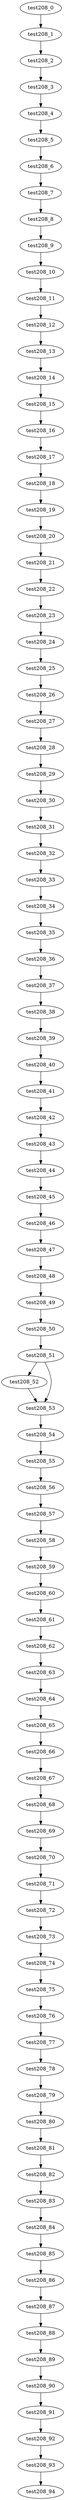 digraph G {
test208_0->test208_1;
test208_1->test208_2;
test208_2->test208_3;
test208_3->test208_4;
test208_4->test208_5;
test208_5->test208_6;
test208_6->test208_7;
test208_7->test208_8;
test208_8->test208_9;
test208_9->test208_10;
test208_10->test208_11;
test208_11->test208_12;
test208_12->test208_13;
test208_13->test208_14;
test208_14->test208_15;
test208_15->test208_16;
test208_16->test208_17;
test208_17->test208_18;
test208_18->test208_19;
test208_19->test208_20;
test208_20->test208_21;
test208_21->test208_22;
test208_22->test208_23;
test208_23->test208_24;
test208_24->test208_25;
test208_25->test208_26;
test208_26->test208_27;
test208_27->test208_28;
test208_28->test208_29;
test208_29->test208_30;
test208_30->test208_31;
test208_31->test208_32;
test208_32->test208_33;
test208_33->test208_34;
test208_34->test208_35;
test208_35->test208_36;
test208_36->test208_37;
test208_37->test208_38;
test208_38->test208_39;
test208_39->test208_40;
test208_40->test208_41;
test208_41->test208_42;
test208_42->test208_43;
test208_43->test208_44;
test208_44->test208_45;
test208_45->test208_46;
test208_46->test208_47;
test208_47->test208_48;
test208_48->test208_49;
test208_49->test208_50;
test208_50->test208_51;
test208_51->test208_52;
test208_51->test208_53;
test208_52->test208_53;
test208_53->test208_54;
test208_54->test208_55;
test208_55->test208_56;
test208_56->test208_57;
test208_57->test208_58;
test208_58->test208_59;
test208_59->test208_60;
test208_60->test208_61;
test208_61->test208_62;
test208_62->test208_63;
test208_63->test208_64;
test208_64->test208_65;
test208_65->test208_66;
test208_66->test208_67;
test208_67->test208_68;
test208_68->test208_69;
test208_69->test208_70;
test208_70->test208_71;
test208_71->test208_72;
test208_72->test208_73;
test208_73->test208_74;
test208_74->test208_75;
test208_75->test208_76;
test208_76->test208_77;
test208_77->test208_78;
test208_78->test208_79;
test208_79->test208_80;
test208_80->test208_81;
test208_81->test208_82;
test208_82->test208_83;
test208_83->test208_84;
test208_84->test208_85;
test208_85->test208_86;
test208_86->test208_87;
test208_87->test208_88;
test208_88->test208_89;
test208_89->test208_90;
test208_90->test208_91;
test208_91->test208_92;
test208_92->test208_93;
test208_93->test208_94;

}
